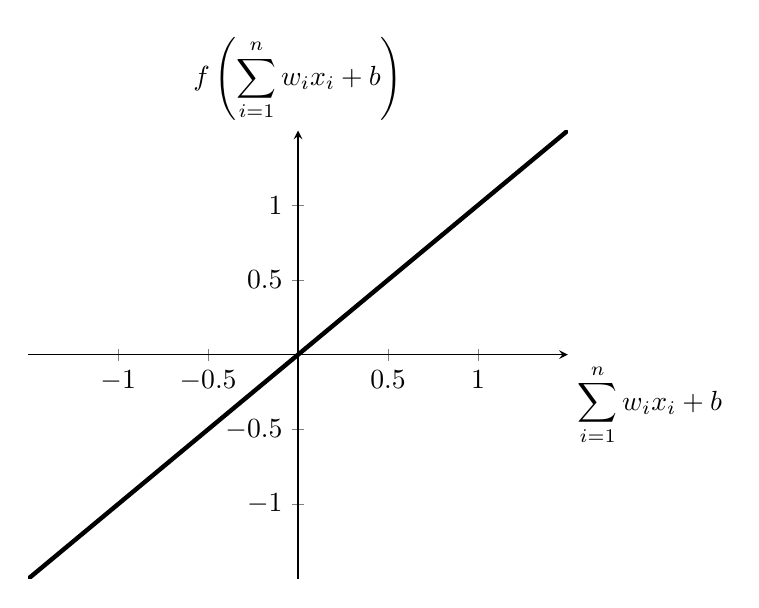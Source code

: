 \begin{tikzpicture}
        \begin{axis}%
        [ 
            axis x line=center,
            axis y line=center,
            xtick={-1,-0.5,0,0.5,1},
            ytick={-1,-0.5,0,0.5,1},
            xlabel={$\displaystyle \sum_{i=1}^n{w_ix_i} + b$},
            ylabel={$\displaystyle f\left(\sum_{i=1}^n{w_ix_i} + b\right)$},
            xlabel style={below right},
            ylabel style={above},
            xmin=-1.5,
            xmax=1.5,
            ymin=-1.5,
            ymax=1.5,
            domain=-1.5:1.5
        ]
            \addplot+[black,mark=none,samples=100,domain=-1.5:1.5,ultra thick] (x,x);
        \end{axis}
 \end{tikzpicture}